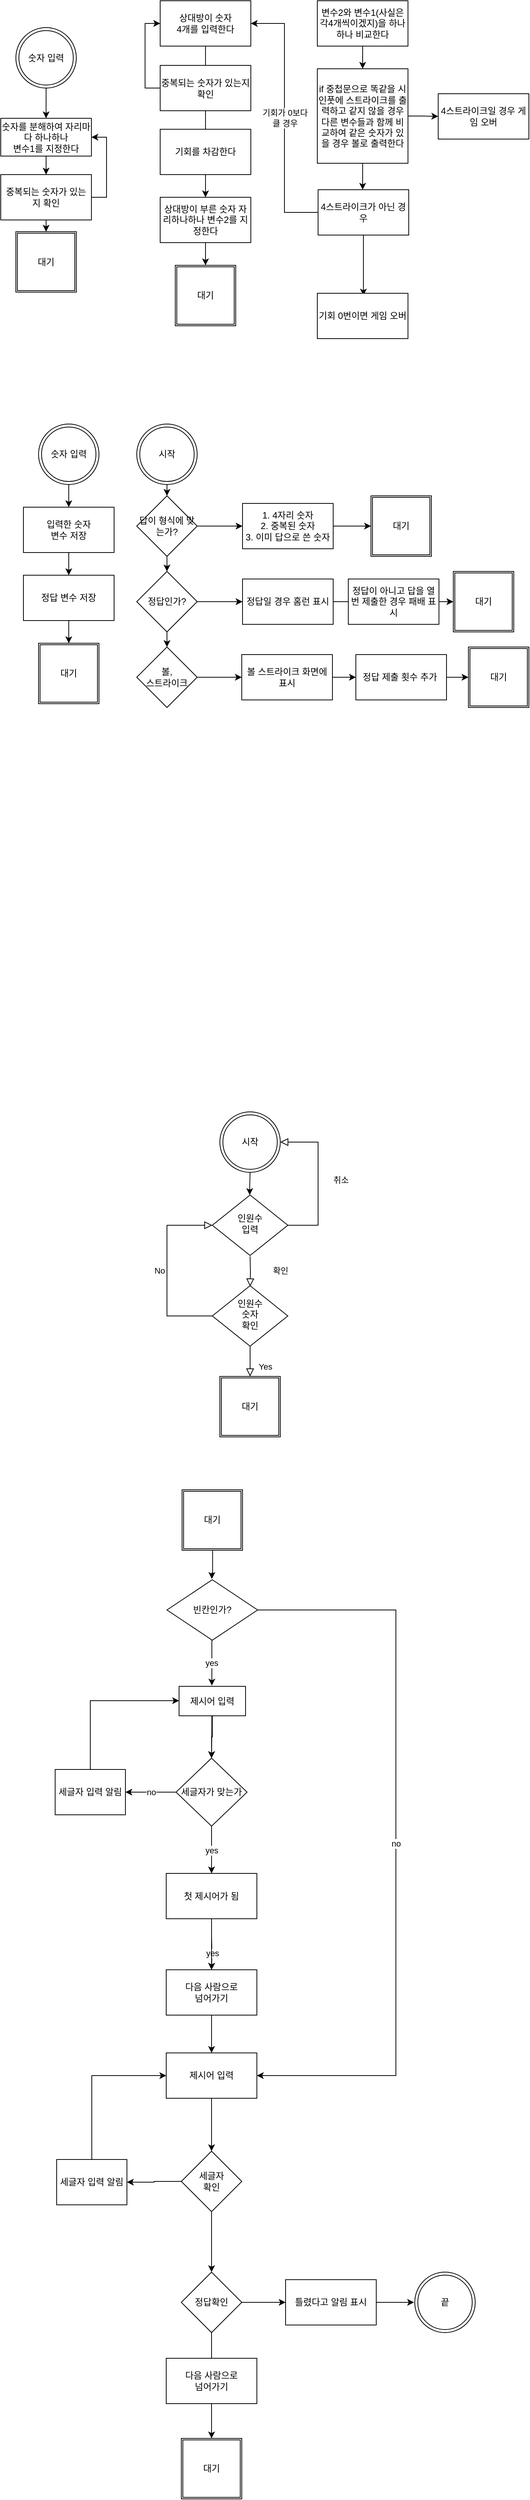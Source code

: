 <mxfile version="16.6.7" type="github">
  <diagram id="C5RBs43oDa-KdzZeNtuy" name="Page-1">
    <mxGraphModel dx="1304" dy="2905" grid="1" gridSize="10" guides="1" tooltips="1" connect="1" arrows="1" fold="1" page="1" pageScale="1" pageWidth="827" pageHeight="1169" math="0" shadow="0">
      <root>
        <mxCell id="WIyWlLk6GJQsqaUBKTNV-0" />
        <mxCell id="WIyWlLk6GJQsqaUBKTNV-1" parent="WIyWlLk6GJQsqaUBKTNV-0" />
        <mxCell id="WIyWlLk6GJQsqaUBKTNV-4" value="확인" style="rounded=0;html=1;jettySize=auto;orthogonalLoop=1;fontSize=11;endArrow=block;endFill=0;endSize=8;strokeWidth=1;shadow=0;labelBackgroundColor=none;edgeStyle=orthogonalEdgeStyle;" parent="WIyWlLk6GJQsqaUBKTNV-1" edge="1">
          <mxGeometry x="-0.05" y="40" relative="1" as="geometry">
            <mxPoint as="offset" />
            <mxPoint x="400" y="-379" as="sourcePoint" />
            <mxPoint x="400" y="-339" as="targetPoint" />
          </mxGeometry>
        </mxCell>
        <mxCell id="WIyWlLk6GJQsqaUBKTNV-5" value="취소" style="edgeStyle=orthogonalEdgeStyle;rounded=0;html=1;jettySize=auto;orthogonalLoop=1;fontSize=11;endArrow=block;endFill=0;endSize=8;strokeWidth=1;shadow=0;labelBackgroundColor=none;" parent="WIyWlLk6GJQsqaUBKTNV-1" source="WIyWlLk6GJQsqaUBKTNV-6" target="Jx9qp8K9fujIyzVr_CGY-1" edge="1">
          <mxGeometry y="-30" relative="1" as="geometry">
            <mxPoint as="offset" />
            <mxPoint x="450" y="-540" as="targetPoint" />
            <Array as="points">
              <mxPoint x="490" y="-420" />
              <mxPoint x="490" y="-530" />
            </Array>
          </mxGeometry>
        </mxCell>
        <mxCell id="WIyWlLk6GJQsqaUBKTNV-6" value="인원수&lt;br&gt;입력" style="rhombus;whiteSpace=wrap;html=1;shadow=0;fontFamily=Helvetica;fontSize=12;align=center;strokeWidth=1;spacing=6;spacingTop=-4;" parent="WIyWlLk6GJQsqaUBKTNV-1" vertex="1">
          <mxGeometry x="350" y="-460" width="100" height="80" as="geometry" />
        </mxCell>
        <mxCell id="WIyWlLk6GJQsqaUBKTNV-8" value="Yes" style="rounded=0;html=1;jettySize=auto;orthogonalLoop=1;fontSize=11;endArrow=block;endFill=0;endSize=8;strokeWidth=1;shadow=0;labelBackgroundColor=none;edgeStyle=orthogonalEdgeStyle;" parent="WIyWlLk6GJQsqaUBKTNV-1" source="WIyWlLk6GJQsqaUBKTNV-10" edge="1">
          <mxGeometry x="0.333" y="20" relative="1" as="geometry">
            <mxPoint as="offset" />
            <mxPoint x="400" y="-220" as="targetPoint" />
          </mxGeometry>
        </mxCell>
        <mxCell id="WIyWlLk6GJQsqaUBKTNV-9" value="No" style="edgeStyle=orthogonalEdgeStyle;rounded=0;html=1;jettySize=auto;orthogonalLoop=1;fontSize=11;endArrow=block;endFill=0;endSize=8;strokeWidth=1;shadow=0;labelBackgroundColor=none;" parent="WIyWlLk6GJQsqaUBKTNV-1" source="WIyWlLk6GJQsqaUBKTNV-10" target="WIyWlLk6GJQsqaUBKTNV-6" edge="1">
          <mxGeometry y="10" relative="1" as="geometry">
            <mxPoint as="offset" />
            <mxPoint x="260" y="-430" as="targetPoint" />
            <Array as="points">
              <mxPoint x="290" y="-300" />
              <mxPoint x="290" y="-420" />
            </Array>
          </mxGeometry>
        </mxCell>
        <mxCell id="WIyWlLk6GJQsqaUBKTNV-10" value="인원수&lt;br&gt;숫자&lt;br&gt;확인" style="rhombus;whiteSpace=wrap;html=1;shadow=0;fontFamily=Helvetica;fontSize=12;align=center;strokeWidth=1;spacing=6;spacingTop=-4;" parent="WIyWlLk6GJQsqaUBKTNV-1" vertex="1">
          <mxGeometry x="350" y="-340" width="100" height="80" as="geometry" />
        </mxCell>
        <mxCell id="Jx9qp8K9fujIyzVr_CGY-1" value="시작" style="ellipse;shape=doubleEllipse;whiteSpace=wrap;html=1;aspect=fixed;" parent="WIyWlLk6GJQsqaUBKTNV-1" vertex="1">
          <mxGeometry x="360" y="-570" width="80" height="80" as="geometry" />
        </mxCell>
        <mxCell id="Jx9qp8K9fujIyzVr_CGY-2" value="" style="endArrow=classic;html=1;rounded=0;" parent="WIyWlLk6GJQsqaUBKTNV-1" edge="1">
          <mxGeometry width="50" height="50" relative="1" as="geometry">
            <mxPoint x="400" y="-490" as="sourcePoint" />
            <mxPoint x="399.5" y="-460" as="targetPoint" />
            <Array as="points">
              <mxPoint x="399.5" y="-470" />
            </Array>
          </mxGeometry>
        </mxCell>
        <mxCell id="Jx9qp8K9fujIyzVr_CGY-6" value="대기" style="shape=ext;double=1;whiteSpace=wrap;html=1;aspect=fixed;" parent="WIyWlLk6GJQsqaUBKTNV-1" vertex="1">
          <mxGeometry x="360" y="-220" width="80" height="80" as="geometry" />
        </mxCell>
        <mxCell id="Jx9qp8K9fujIyzVr_CGY-57" style="edgeStyle=orthogonalEdgeStyle;rounded=0;jumpSize=7;orthogonalLoop=1;jettySize=auto;html=1;" parent="WIyWlLk6GJQsqaUBKTNV-1" edge="1">
          <mxGeometry relative="1" as="geometry">
            <mxPoint x="349" y="285" as="targetPoint" />
            <mxPoint x="349.41" y="229" as="sourcePoint" />
            <Array as="points">
              <mxPoint x="349" y="245" />
              <mxPoint x="349" y="245" />
            </Array>
          </mxGeometry>
        </mxCell>
        <mxCell id="Jx9qp8K9fujIyzVr_CGY-64" value="" style="edgeStyle=orthogonalEdgeStyle;rounded=0;jumpSize=7;orthogonalLoop=1;jettySize=auto;html=1;" parent="WIyWlLk6GJQsqaUBKTNV-1" source="Jx9qp8K9fujIyzVr_CGY-12" target="Jx9qp8K9fujIyzVr_CGY-58" edge="1">
          <mxGeometry relative="1" as="geometry" />
        </mxCell>
        <mxCell id="Jx9qp8K9fujIyzVr_CGY-12" value="제시어 입력" style="whiteSpace=wrap;html=1;" parent="WIyWlLk6GJQsqaUBKTNV-1" vertex="1">
          <mxGeometry x="306" y="190" width="88" height="39" as="geometry" />
        </mxCell>
        <mxCell id="Jx9qp8K9fujIyzVr_CGY-31" value="yes" style="edgeStyle=orthogonalEdgeStyle;rounded=0;orthogonalLoop=1;jettySize=auto;html=1;" parent="WIyWlLk6GJQsqaUBKTNV-1" edge="1">
          <mxGeometry relative="1" as="geometry">
            <mxPoint x="349.41" y="129" as="sourcePoint" />
            <mxPoint x="349.41" y="189" as="targetPoint" />
          </mxGeometry>
        </mxCell>
        <mxCell id="Jx9qp8K9fujIyzVr_CGY-48" value="대기" style="shape=ext;double=1;whiteSpace=wrap;html=1;aspect=fixed;" parent="WIyWlLk6GJQsqaUBKTNV-1" vertex="1">
          <mxGeometry x="310" y="-70" width="80" height="80" as="geometry" />
        </mxCell>
        <mxCell id="Jx9qp8K9fujIyzVr_CGY-52" value="" style="edgeStyle=orthogonalEdgeStyle;rounded=0;orthogonalLoop=1;jettySize=auto;html=1;jumpSize=7;" parent="WIyWlLk6GJQsqaUBKTNV-1" edge="1">
          <mxGeometry x="1" y="33" relative="1" as="geometry">
            <mxPoint x="350.35" y="10" as="sourcePoint" />
            <mxPoint x="349.409" y="48" as="targetPoint" />
            <Array as="points">
              <mxPoint x="349.35" y="40" />
            </Array>
            <mxPoint y="4" as="offset" />
          </mxGeometry>
        </mxCell>
        <mxCell id="Jx9qp8K9fujIyzVr_CGY-56" value="빈칸인가?" style="rhombus;whiteSpace=wrap;html=1;" parent="WIyWlLk6GJQsqaUBKTNV-1" vertex="1">
          <mxGeometry x="290" y="49" width="120" height="80" as="geometry" />
        </mxCell>
        <mxCell id="Jx9qp8K9fujIyzVr_CGY-63" value="no" style="edgeStyle=orthogonalEdgeStyle;rounded=0;jumpSize=7;orthogonalLoop=1;jettySize=auto;html=1;" parent="WIyWlLk6GJQsqaUBKTNV-1" source="Jx9qp8K9fujIyzVr_CGY-58" target="Jx9qp8K9fujIyzVr_CGY-62" edge="1">
          <mxGeometry relative="1" as="geometry" />
        </mxCell>
        <mxCell id="Jx9qp8K9fujIyzVr_CGY-79" value="yes" style="edgeStyle=orthogonalEdgeStyle;rounded=0;jumpSize=7;orthogonalLoop=1;jettySize=auto;html=1;" parent="WIyWlLk6GJQsqaUBKTNV-1" source="Jx9qp8K9fujIyzVr_CGY-58" target="Jx9qp8K9fujIyzVr_CGY-78" edge="1">
          <mxGeometry relative="1" as="geometry" />
        </mxCell>
        <mxCell id="Jx9qp8K9fujIyzVr_CGY-58" value="세글자가 맞는가" style="rhombus;whiteSpace=wrap;html=1;" parent="WIyWlLk6GJQsqaUBKTNV-1" vertex="1">
          <mxGeometry x="302" y="285" width="94" height="90" as="geometry" />
        </mxCell>
        <mxCell id="Jx9qp8K9fujIyzVr_CGY-59" value="no" style="edgeStyle=orthogonalEdgeStyle;rounded=0;orthogonalLoop=1;jettySize=auto;html=1;exitX=1;exitY=0.5;exitDx=0;exitDy=0;entryX=1;entryY=0.5;entryDx=0;entryDy=0;" parent="WIyWlLk6GJQsqaUBKTNV-1" source="Jx9qp8K9fujIyzVr_CGY-56" target="Jx9qp8K9fujIyzVr_CGY-82" edge="1">
          <mxGeometry relative="1" as="geometry">
            <mxPoint x="530.0" y="85" as="sourcePoint" />
            <mxPoint x="522" y="701" as="targetPoint" />
            <Array as="points">
              <mxPoint x="593" y="89" />
              <mxPoint x="593" y="705" />
            </Array>
          </mxGeometry>
        </mxCell>
        <mxCell id="Jx9qp8K9fujIyzVr_CGY-68" value="yes" style="edgeStyle=orthogonalEdgeStyle;rounded=0;jumpSize=7;orthogonalLoop=1;jettySize=auto;html=1;" parent="WIyWlLk6GJQsqaUBKTNV-1" target="Jx9qp8K9fujIyzVr_CGY-67" edge="1">
          <mxGeometry relative="1" as="geometry">
            <mxPoint x="349" y="520" as="sourcePoint" />
          </mxGeometry>
        </mxCell>
        <mxCell id="Jx9qp8K9fujIyzVr_CGY-62" value="세글자 입력 알림" style="whiteSpace=wrap;html=1;" parent="WIyWlLk6GJQsqaUBKTNV-1" vertex="1">
          <mxGeometry x="142" y="300" width="93" height="60" as="geometry" />
        </mxCell>
        <mxCell id="Jx9qp8K9fujIyzVr_CGY-65" value="" style="edgeStyle=orthogonalEdgeStyle;rounded=0;orthogonalLoop=1;jettySize=auto;html=1;exitX=0.5;exitY=0;exitDx=0;exitDy=0;" parent="WIyWlLk6GJQsqaUBKTNV-1" source="Jx9qp8K9fujIyzVr_CGY-62" target="Jx9qp8K9fujIyzVr_CGY-12" edge="1">
          <mxGeometry relative="1" as="geometry">
            <mxPoint x="181" y="295" as="sourcePoint" />
            <mxPoint x="295" y="215" as="targetPoint" />
            <Array as="points">
              <mxPoint x="189" y="209" />
            </Array>
          </mxGeometry>
        </mxCell>
        <mxCell id="Jx9qp8K9fujIyzVr_CGY-83" value="" style="edgeStyle=orthogonalEdgeStyle;rounded=0;jumpSize=7;orthogonalLoop=1;jettySize=auto;html=1;" parent="WIyWlLk6GJQsqaUBKTNV-1" source="Jx9qp8K9fujIyzVr_CGY-67" target="Jx9qp8K9fujIyzVr_CGY-82" edge="1">
          <mxGeometry relative="1" as="geometry" />
        </mxCell>
        <mxCell id="Jx9qp8K9fujIyzVr_CGY-67" value="다음 사람으로 &lt;br&gt;넘어가기" style="whiteSpace=wrap;html=1;" parent="WIyWlLk6GJQsqaUBKTNV-1" vertex="1">
          <mxGeometry x="289" y="565" width="120" height="60" as="geometry" />
        </mxCell>
        <mxCell id="Jx9qp8K9fujIyzVr_CGY-81" value="" style="edgeStyle=orthogonalEdgeStyle;rounded=0;jumpSize=7;orthogonalLoop=1;jettySize=auto;html=1;" parent="WIyWlLk6GJQsqaUBKTNV-1" source="Jx9qp8K9fujIyzVr_CGY-78" target="Jx9qp8K9fujIyzVr_CGY-67" edge="1">
          <mxGeometry relative="1" as="geometry" />
        </mxCell>
        <mxCell id="Jx9qp8K9fujIyzVr_CGY-78" value="첫 제시어가 됨" style="whiteSpace=wrap;html=1;" parent="WIyWlLk6GJQsqaUBKTNV-1" vertex="1">
          <mxGeometry x="289" y="437.5" width="120" height="60" as="geometry" />
        </mxCell>
        <mxCell id="Jx9qp8K9fujIyzVr_CGY-85" value="" style="edgeStyle=orthogonalEdgeStyle;rounded=0;jumpSize=7;orthogonalLoop=1;jettySize=auto;html=1;" parent="WIyWlLk6GJQsqaUBKTNV-1" source="Jx9qp8K9fujIyzVr_CGY-82" target="Jx9qp8K9fujIyzVr_CGY-84" edge="1">
          <mxGeometry relative="1" as="geometry" />
        </mxCell>
        <mxCell id="Jx9qp8K9fujIyzVr_CGY-82" value="제시어 입력" style="whiteSpace=wrap;html=1;" parent="WIyWlLk6GJQsqaUBKTNV-1" vertex="1">
          <mxGeometry x="289" y="675" width="120" height="60" as="geometry" />
        </mxCell>
        <mxCell id="Jx9qp8K9fujIyzVr_CGY-91" value="" style="edgeStyle=orthogonalEdgeStyle;rounded=0;jumpSize=7;orthogonalLoop=1;jettySize=auto;html=1;" parent="WIyWlLk6GJQsqaUBKTNV-1" source="Jx9qp8K9fujIyzVr_CGY-84" target="Jx9qp8K9fujIyzVr_CGY-90" edge="1">
          <mxGeometry relative="1" as="geometry" />
        </mxCell>
        <mxCell id="Jx9qp8K9fujIyzVr_CGY-84" value="세글자&lt;br&gt;확인" style="rhombus;whiteSpace=wrap;html=1;" parent="WIyWlLk6GJQsqaUBKTNV-1" vertex="1">
          <mxGeometry x="309" y="805" width="80" height="80" as="geometry" />
        </mxCell>
        <mxCell id="Jx9qp8K9fujIyzVr_CGY-87" value="" style="edgeStyle=orthogonalEdgeStyle;rounded=0;jumpSize=7;orthogonalLoop=1;jettySize=auto;html=1;exitX=0;exitY=0.5;exitDx=0;exitDy=0;entryX=1;entryY=0.5;entryDx=0;entryDy=0;" parent="WIyWlLk6GJQsqaUBKTNV-1" source="Jx9qp8K9fujIyzVr_CGY-84" target="Jx9qp8K9fujIyzVr_CGY-86" edge="1">
          <mxGeometry relative="1" as="geometry">
            <mxPoint x="292" y="855" as="targetPoint" />
          </mxGeometry>
        </mxCell>
        <mxCell id="Jx9qp8K9fujIyzVr_CGY-89" value="" style="edgeStyle=orthogonalEdgeStyle;rounded=0;jumpSize=7;orthogonalLoop=1;jettySize=auto;html=1;entryX=0;entryY=0.5;entryDx=0;entryDy=0;" parent="WIyWlLk6GJQsqaUBKTNV-1" source="Jx9qp8K9fujIyzVr_CGY-86" target="Jx9qp8K9fujIyzVr_CGY-82" edge="1">
          <mxGeometry relative="1" as="geometry">
            <mxPoint x="191" y="695" as="targetPoint" />
            <Array as="points">
              <mxPoint x="191" y="705" />
            </Array>
          </mxGeometry>
        </mxCell>
        <mxCell id="Jx9qp8K9fujIyzVr_CGY-86" value="세글자 입력 알림" style="whiteSpace=wrap;html=1;" parent="WIyWlLk6GJQsqaUBKTNV-1" vertex="1">
          <mxGeometry x="144" y="816" width="93" height="60" as="geometry" />
        </mxCell>
        <mxCell id="Jx9qp8K9fujIyzVr_CGY-94" value="" style="edgeStyle=orthogonalEdgeStyle;rounded=0;jumpSize=7;orthogonalLoop=1;jettySize=auto;html=1;" parent="WIyWlLk6GJQsqaUBKTNV-1" source="Jx9qp8K9fujIyzVr_CGY-90" target="Jx9qp8K9fujIyzVr_CGY-93" edge="1">
          <mxGeometry relative="1" as="geometry" />
        </mxCell>
        <mxCell id="Jx9qp8K9fujIyzVr_CGY-97" value="" style="edgeStyle=orthogonalEdgeStyle;rounded=0;jumpSize=7;orthogonalLoop=1;jettySize=auto;html=1;" parent="WIyWlLk6GJQsqaUBKTNV-1" source="Jx9qp8K9fujIyzVr_CGY-90" target="Jx9qp8K9fujIyzVr_CGY-96" edge="1">
          <mxGeometry relative="1" as="geometry" />
        </mxCell>
        <mxCell id="Jx9qp8K9fujIyzVr_CGY-90" value="정답확인" style="rhombus;whiteSpace=wrap;html=1;" parent="WIyWlLk6GJQsqaUBKTNV-1" vertex="1">
          <mxGeometry x="309" y="965" width="80" height="80" as="geometry" />
        </mxCell>
        <mxCell id="Jx9qp8K9fujIyzVr_CGY-92" style="edgeStyle=orthogonalEdgeStyle;rounded=0;jumpSize=7;orthogonalLoop=1;jettySize=auto;html=1;exitX=1;exitY=0.5;exitDx=0;exitDy=0;entryX=0;entryY=0.5;entryDx=0;entryDy=0;" parent="WIyWlLk6GJQsqaUBKTNV-1" source="Jx9qp8K9fujIyzVr_CGY-93" edge="1">
          <mxGeometry relative="1" as="geometry">
            <mxPoint x="617" y="1005" as="targetPoint" />
          </mxGeometry>
        </mxCell>
        <mxCell id="Jx9qp8K9fujIyzVr_CGY-93" value="틀렸다고 알림 표시" style="whiteSpace=wrap;html=1;" parent="WIyWlLk6GJQsqaUBKTNV-1" vertex="1">
          <mxGeometry x="447" y="975" width="120" height="60" as="geometry" />
        </mxCell>
        <mxCell id="Jx9qp8K9fujIyzVr_CGY-95" value="끝" style="ellipse;shape=doubleEllipse;whiteSpace=wrap;html=1;aspect=fixed;" parent="WIyWlLk6GJQsqaUBKTNV-1" vertex="1">
          <mxGeometry x="618" y="965" width="80" height="80" as="geometry" />
        </mxCell>
        <mxCell id="Jx9qp8K9fujIyzVr_CGY-96" value="대기" style="shape=ext;double=1;whiteSpace=wrap;html=1;aspect=fixed;" parent="WIyWlLk6GJQsqaUBKTNV-1" vertex="1">
          <mxGeometry x="309" y="1185" width="80" height="80" as="geometry" />
        </mxCell>
        <mxCell id="Jx9qp8K9fujIyzVr_CGY-100" value="다음 사람으로 &lt;br&gt;넘어가기" style="whiteSpace=wrap;html=1;" parent="WIyWlLk6GJQsqaUBKTNV-1" vertex="1">
          <mxGeometry x="289" y="1079" width="120" height="60" as="geometry" />
        </mxCell>
        <mxCell id="d3xCL4Mi3Z7fb9esIkNW-31" style="edgeStyle=orthogonalEdgeStyle;rounded=0;orthogonalLoop=1;jettySize=auto;html=1;exitX=0.5;exitY=1;exitDx=0;exitDy=0;entryX=0.5;entryY=0;entryDx=0;entryDy=0;" parent="WIyWlLk6GJQsqaUBKTNV-1" source="d3xCL4Mi3Z7fb9esIkNW-1" target="d3xCL4Mi3Z7fb9esIkNW-2" edge="1">
          <mxGeometry relative="1" as="geometry" />
        </mxCell>
        <mxCell id="d3xCL4Mi3Z7fb9esIkNW-1" value="숫자 입력" style="ellipse;shape=doubleEllipse;whiteSpace=wrap;html=1;aspect=fixed;" parent="WIyWlLk6GJQsqaUBKTNV-1" vertex="1">
          <mxGeometry x="90" y="-2004.5" width="80" height="80" as="geometry" />
        </mxCell>
        <mxCell id="d3xCL4Mi3Z7fb9esIkNW-7" style="edgeStyle=orthogonalEdgeStyle;rounded=0;orthogonalLoop=1;jettySize=auto;html=1;exitX=0.588;exitY=0.025;exitDx=0;exitDy=0;entryX=0.5;entryY=0;entryDx=0;entryDy=0;exitPerimeter=0;" parent="WIyWlLk6GJQsqaUBKTNV-1" source="d3xCL4Mi3Z7fb9esIkNW-4" target="d3xCL4Mi3Z7fb9esIkNW-4" edge="1">
          <mxGeometry relative="1" as="geometry" />
        </mxCell>
        <mxCell id="d3xCL4Mi3Z7fb9esIkNW-33" style="edgeStyle=orthogonalEdgeStyle;rounded=0;orthogonalLoop=1;jettySize=auto;html=1;exitX=0.5;exitY=1;exitDx=0;exitDy=0;entryX=0.5;entryY=0;entryDx=0;entryDy=0;" parent="WIyWlLk6GJQsqaUBKTNV-1" source="d3xCL4Mi3Z7fb9esIkNW-2" target="d3xCL4Mi3Z7fb9esIkNW-32" edge="1">
          <mxGeometry relative="1" as="geometry" />
        </mxCell>
        <mxCell id="d3xCL4Mi3Z7fb9esIkNW-2" value="숫자를 분해하여 자리마다 하나하나&lt;br&gt;변수1를 지정한다" style="whiteSpace=wrap;html=1;" parent="WIyWlLk6GJQsqaUBKTNV-1" vertex="1">
          <mxGeometry x="70" y="-1884.5" width="120" height="50" as="geometry" />
        </mxCell>
        <mxCell id="d3xCL4Mi3Z7fb9esIkNW-4" value="대기" style="shape=ext;double=1;whiteSpace=wrap;html=1;aspect=fixed;" parent="WIyWlLk6GJQsqaUBKTNV-1" vertex="1">
          <mxGeometry x="90" y="-1734.5" width="80" height="80" as="geometry" />
        </mxCell>
        <mxCell id="d3xCL4Mi3Z7fb9esIkNW-10" value="" style="edgeStyle=orthogonalEdgeStyle;rounded=0;orthogonalLoop=1;jettySize=auto;html=1;startArrow=none;" parent="WIyWlLk6GJQsqaUBKTNV-1" source="d3xCL4Mi3Z7fb9esIkNW-19" target="d3xCL4Mi3Z7fb9esIkNW-9" edge="1">
          <mxGeometry relative="1" as="geometry" />
        </mxCell>
        <mxCell id="d3xCL4Mi3Z7fb9esIkNW-8" value="상대방이 숫자 &lt;br&gt;4개를 입력한다" style="whiteSpace=wrap;html=1;" parent="WIyWlLk6GJQsqaUBKTNV-1" vertex="1">
          <mxGeometry x="281" y="-2040" width="120" height="60" as="geometry" />
        </mxCell>
        <mxCell id="d3xCL4Mi3Z7fb9esIkNW-12" style="edgeStyle=orthogonalEdgeStyle;rounded=0;orthogonalLoop=1;jettySize=auto;html=1;exitX=0.5;exitY=1;exitDx=0;exitDy=0;entryX=0.5;entryY=0;entryDx=0;entryDy=0;" parent="WIyWlLk6GJQsqaUBKTNV-1" source="d3xCL4Mi3Z7fb9esIkNW-9" target="d3xCL4Mi3Z7fb9esIkNW-11" edge="1">
          <mxGeometry relative="1" as="geometry" />
        </mxCell>
        <mxCell id="d3xCL4Mi3Z7fb9esIkNW-9" value="상대방이 부른 숫자 자리하나하나 변수2를 지정한다" style="whiteSpace=wrap;html=1;" parent="WIyWlLk6GJQsqaUBKTNV-1" vertex="1">
          <mxGeometry x="281" y="-1780" width="120" height="60" as="geometry" />
        </mxCell>
        <mxCell id="d3xCL4Mi3Z7fb9esIkNW-11" value="대기" style="shape=ext;double=1;whiteSpace=wrap;html=1;aspect=fixed;" parent="WIyWlLk6GJQsqaUBKTNV-1" vertex="1">
          <mxGeometry x="301" y="-1690" width="80" height="80" as="geometry" />
        </mxCell>
        <mxCell id="d3xCL4Mi3Z7fb9esIkNW-15" value="" style="edgeStyle=orthogonalEdgeStyle;rounded=0;orthogonalLoop=1;jettySize=auto;html=1;" parent="WIyWlLk6GJQsqaUBKTNV-1" source="d3xCL4Mi3Z7fb9esIkNW-13" target="d3xCL4Mi3Z7fb9esIkNW-14" edge="1">
          <mxGeometry relative="1" as="geometry" />
        </mxCell>
        <mxCell id="d3xCL4Mi3Z7fb9esIkNW-13" value="변수2와 변수1(사실은 각4개씩이겠지)을 하나하나 비교한다" style="whiteSpace=wrap;html=1;" parent="WIyWlLk6GJQsqaUBKTNV-1" vertex="1">
          <mxGeometry x="489" y="-2040" width="120" height="60" as="geometry" />
        </mxCell>
        <mxCell id="d3xCL4Mi3Z7fb9esIkNW-18" value="" style="edgeStyle=orthogonalEdgeStyle;rounded=0;orthogonalLoop=1;jettySize=auto;html=1;" parent="WIyWlLk6GJQsqaUBKTNV-1" source="d3xCL4Mi3Z7fb9esIkNW-14" edge="1">
          <mxGeometry relative="1" as="geometry">
            <mxPoint x="549" y="-1790" as="targetPoint" />
          </mxGeometry>
        </mxCell>
        <mxCell id="d3xCL4Mi3Z7fb9esIkNW-23" style="edgeStyle=orthogonalEdgeStyle;rounded=0;orthogonalLoop=1;jettySize=auto;html=1;exitX=1;exitY=0.5;exitDx=0;exitDy=0;entryX=0;entryY=0.5;entryDx=0;entryDy=0;" parent="WIyWlLk6GJQsqaUBKTNV-1" source="d3xCL4Mi3Z7fb9esIkNW-14" target="d3xCL4Mi3Z7fb9esIkNW-22" edge="1">
          <mxGeometry relative="1" as="geometry" />
        </mxCell>
        <mxCell id="d3xCL4Mi3Z7fb9esIkNW-14" value="if 중첩문으로 똑같을 시 인풋에 스트라이크를 출력하고 같지 않을 경우 다른 변수들과 함께 비교하여 같은 숫자가 있을 경우 볼로 출력한다&lt;br&gt;" style="whiteSpace=wrap;html=1;" parent="WIyWlLk6GJQsqaUBKTNV-1" vertex="1">
          <mxGeometry x="489" y="-1950" width="120" height="125" as="geometry" />
        </mxCell>
        <mxCell id="d3xCL4Mi3Z7fb9esIkNW-19" value="기회를 차감한다" style="whiteSpace=wrap;html=1;" parent="WIyWlLk6GJQsqaUBKTNV-1" vertex="1">
          <mxGeometry x="281" y="-1870" width="120" height="60" as="geometry" />
        </mxCell>
        <mxCell id="d3xCL4Mi3Z7fb9esIkNW-20" value="" style="edgeStyle=orthogonalEdgeStyle;rounded=0;orthogonalLoop=1;jettySize=auto;html=1;endArrow=none;" parent="WIyWlLk6GJQsqaUBKTNV-1" source="d3xCL4Mi3Z7fb9esIkNW-8" target="d3xCL4Mi3Z7fb9esIkNW-19" edge="1">
          <mxGeometry relative="1" as="geometry">
            <mxPoint x="341" y="-1980" as="sourcePoint" />
            <mxPoint x="341" y="-1800" as="targetPoint" />
          </mxGeometry>
        </mxCell>
        <mxCell id="d3xCL4Mi3Z7fb9esIkNW-22" value="4스트라이크일 경우 게임 오버" style="whiteSpace=wrap;html=1;" parent="WIyWlLk6GJQsqaUBKTNV-1" vertex="1">
          <mxGeometry x="649" y="-1917" width="120" height="60" as="geometry" />
        </mxCell>
        <mxCell id="d3xCL4Mi3Z7fb9esIkNW-26" value="" style="edgeStyle=orthogonalEdgeStyle;rounded=0;orthogonalLoop=1;jettySize=auto;html=1;" parent="WIyWlLk6GJQsqaUBKTNV-1" source="d3xCL4Mi3Z7fb9esIkNW-24" edge="1">
          <mxGeometry relative="1" as="geometry">
            <mxPoint x="550" y="-1650" as="targetPoint" />
          </mxGeometry>
        </mxCell>
        <mxCell id="d3xCL4Mi3Z7fb9esIkNW-27" value="기회가 0보다&lt;br&gt;클 경우" style="edgeStyle=orthogonalEdgeStyle;rounded=0;orthogonalLoop=1;jettySize=auto;html=1;exitX=0;exitY=0.5;exitDx=0;exitDy=0;entryX=1;entryY=0.5;entryDx=0;entryDy=0;" parent="WIyWlLk6GJQsqaUBKTNV-1" source="d3xCL4Mi3Z7fb9esIkNW-24" target="d3xCL4Mi3Z7fb9esIkNW-8" edge="1">
          <mxGeometry relative="1" as="geometry" />
        </mxCell>
        <mxCell id="d3xCL4Mi3Z7fb9esIkNW-24" value="4스트라이크가 아닌 경우" style="whiteSpace=wrap;html=1;" parent="WIyWlLk6GJQsqaUBKTNV-1" vertex="1">
          <mxGeometry x="490" y="-1790" width="120" height="60" as="geometry" />
        </mxCell>
        <mxCell id="d3xCL4Mi3Z7fb9esIkNW-25" value="기회 0번이면 게임 오버" style="whiteSpace=wrap;html=1;" parent="WIyWlLk6GJQsqaUBKTNV-1" vertex="1">
          <mxGeometry x="489" y="-1653" width="120" height="60" as="geometry" />
        </mxCell>
        <mxCell id="d3xCL4Mi3Z7fb9esIkNW-34" style="edgeStyle=orthogonalEdgeStyle;rounded=0;orthogonalLoop=1;jettySize=auto;html=1;exitX=0.5;exitY=1;exitDx=0;exitDy=0;entryX=0.5;entryY=0;entryDx=0;entryDy=0;" parent="WIyWlLk6GJQsqaUBKTNV-1" source="d3xCL4Mi3Z7fb9esIkNW-32" target="d3xCL4Mi3Z7fb9esIkNW-4" edge="1">
          <mxGeometry relative="1" as="geometry" />
        </mxCell>
        <mxCell id="d3xCL4Mi3Z7fb9esIkNW-35" style="edgeStyle=orthogonalEdgeStyle;rounded=0;orthogonalLoop=1;jettySize=auto;html=1;exitX=1;exitY=0.5;exitDx=0;exitDy=0;entryX=1;entryY=0.5;entryDx=0;entryDy=0;" parent="WIyWlLk6GJQsqaUBKTNV-1" source="d3xCL4Mi3Z7fb9esIkNW-32" target="d3xCL4Mi3Z7fb9esIkNW-2" edge="1">
          <mxGeometry relative="1" as="geometry" />
        </mxCell>
        <mxCell id="d3xCL4Mi3Z7fb9esIkNW-32" value="중복되는 숫자가 있는 지 확인" style="whiteSpace=wrap;html=1;" parent="WIyWlLk6GJQsqaUBKTNV-1" vertex="1">
          <mxGeometry x="70" y="-1810" width="120" height="60" as="geometry" />
        </mxCell>
        <mxCell id="d3xCL4Mi3Z7fb9esIkNW-37" style="edgeStyle=orthogonalEdgeStyle;rounded=0;orthogonalLoop=1;jettySize=auto;html=1;exitX=0;exitY=0.5;exitDx=0;exitDy=0;entryX=0;entryY=0.5;entryDx=0;entryDy=0;" parent="WIyWlLk6GJQsqaUBKTNV-1" source="d3xCL4Mi3Z7fb9esIkNW-36" target="d3xCL4Mi3Z7fb9esIkNW-8" edge="1">
          <mxGeometry relative="1" as="geometry" />
        </mxCell>
        <mxCell id="d3xCL4Mi3Z7fb9esIkNW-36" value="중복되는 숫자가 있는지 확인" style="whiteSpace=wrap;html=1;" parent="WIyWlLk6GJQsqaUBKTNV-1" vertex="1">
          <mxGeometry x="281" y="-1954.5" width="120" height="60" as="geometry" />
        </mxCell>
        <mxCell id="hEAz7iPvUZJslzS6De8M-3" value="" style="edgeStyle=orthogonalEdgeStyle;rounded=0;orthogonalLoop=1;jettySize=auto;html=1;" edge="1" parent="WIyWlLk6GJQsqaUBKTNV-1" source="hEAz7iPvUZJslzS6De8M-1" target="hEAz7iPvUZJslzS6De8M-2">
          <mxGeometry relative="1" as="geometry" />
        </mxCell>
        <mxCell id="hEAz7iPvUZJslzS6De8M-1" value="숫자 입력" style="ellipse;shape=doubleEllipse;whiteSpace=wrap;html=1;aspect=fixed;" vertex="1" parent="WIyWlLk6GJQsqaUBKTNV-1">
          <mxGeometry x="120" y="-1480" width="80" height="80" as="geometry" />
        </mxCell>
        <mxCell id="hEAz7iPvUZJslzS6De8M-5" style="edgeStyle=orthogonalEdgeStyle;rounded=0;orthogonalLoop=1;jettySize=auto;html=1;exitX=0.5;exitY=1;exitDx=0;exitDy=0;entryX=0.5;entryY=0;entryDx=0;entryDy=0;" edge="1" parent="WIyWlLk6GJQsqaUBKTNV-1" source="hEAz7iPvUZJslzS6De8M-2" target="hEAz7iPvUZJslzS6De8M-4">
          <mxGeometry relative="1" as="geometry" />
        </mxCell>
        <mxCell id="hEAz7iPvUZJslzS6De8M-2" value="입력한 숫자 &lt;br&gt;변수 저장" style="whiteSpace=wrap;html=1;" vertex="1" parent="WIyWlLk6GJQsqaUBKTNV-1">
          <mxGeometry x="100" y="-1370" width="120" height="60" as="geometry" />
        </mxCell>
        <mxCell id="hEAz7iPvUZJslzS6De8M-7" style="edgeStyle=orthogonalEdgeStyle;rounded=0;orthogonalLoop=1;jettySize=auto;html=1;exitX=0.5;exitY=1;exitDx=0;exitDy=0;entryX=0.5;entryY=0;entryDx=0;entryDy=0;" edge="1" parent="WIyWlLk6GJQsqaUBKTNV-1" source="hEAz7iPvUZJslzS6De8M-4" target="hEAz7iPvUZJslzS6De8M-6">
          <mxGeometry relative="1" as="geometry" />
        </mxCell>
        <mxCell id="hEAz7iPvUZJslzS6De8M-4" value="정답 변수 저장" style="whiteSpace=wrap;html=1;" vertex="1" parent="WIyWlLk6GJQsqaUBKTNV-1">
          <mxGeometry x="100" y="-1280" width="120" height="60" as="geometry" />
        </mxCell>
        <mxCell id="hEAz7iPvUZJslzS6De8M-6" value="대기" style="shape=ext;double=1;whiteSpace=wrap;html=1;aspect=fixed;" vertex="1" parent="WIyWlLk6GJQsqaUBKTNV-1">
          <mxGeometry x="120" y="-1190" width="80" height="80" as="geometry" />
        </mxCell>
        <mxCell id="hEAz7iPvUZJslzS6De8M-12" style="edgeStyle=orthogonalEdgeStyle;rounded=0;orthogonalLoop=1;jettySize=auto;html=1;exitX=0.5;exitY=1;exitDx=0;exitDy=0;entryX=0.5;entryY=0;entryDx=0;entryDy=0;" edge="1" parent="WIyWlLk6GJQsqaUBKTNV-1" source="hEAz7iPvUZJslzS6De8M-8" target="hEAz7iPvUZJslzS6De8M-9">
          <mxGeometry relative="1" as="geometry" />
        </mxCell>
        <mxCell id="hEAz7iPvUZJslzS6De8M-8" value="시작" style="ellipse;shape=doubleEllipse;whiteSpace=wrap;html=1;aspect=fixed;" vertex="1" parent="WIyWlLk6GJQsqaUBKTNV-1">
          <mxGeometry x="250" y="-1480" width="80" height="80" as="geometry" />
        </mxCell>
        <mxCell id="hEAz7iPvUZJslzS6De8M-13" style="edgeStyle=orthogonalEdgeStyle;rounded=0;orthogonalLoop=1;jettySize=auto;html=1;exitX=0.5;exitY=1;exitDx=0;exitDy=0;entryX=0.5;entryY=0;entryDx=0;entryDy=0;" edge="1" parent="WIyWlLk6GJQsqaUBKTNV-1" source="hEAz7iPvUZJslzS6De8M-9" target="hEAz7iPvUZJslzS6De8M-10">
          <mxGeometry relative="1" as="geometry" />
        </mxCell>
        <mxCell id="hEAz7iPvUZJslzS6De8M-16" value="" style="edgeStyle=orthogonalEdgeStyle;rounded=0;orthogonalLoop=1;jettySize=auto;html=1;" edge="1" parent="WIyWlLk6GJQsqaUBKTNV-1" source="hEAz7iPvUZJslzS6De8M-9" target="hEAz7iPvUZJslzS6De8M-15">
          <mxGeometry relative="1" as="geometry" />
        </mxCell>
        <mxCell id="hEAz7iPvUZJslzS6De8M-9" value="답이 형식에 맞는가?" style="rhombus;whiteSpace=wrap;html=1;" vertex="1" parent="WIyWlLk6GJQsqaUBKTNV-1">
          <mxGeometry x="250" y="-1385" width="80" height="80" as="geometry" />
        </mxCell>
        <mxCell id="hEAz7iPvUZJslzS6De8M-14" style="edgeStyle=orthogonalEdgeStyle;rounded=0;orthogonalLoop=1;jettySize=auto;html=1;exitX=0.5;exitY=1;exitDx=0;exitDy=0;entryX=0.5;entryY=0;entryDx=0;entryDy=0;" edge="1" parent="WIyWlLk6GJQsqaUBKTNV-1" source="hEAz7iPvUZJslzS6De8M-10" target="hEAz7iPvUZJslzS6De8M-11">
          <mxGeometry relative="1" as="geometry" />
        </mxCell>
        <mxCell id="hEAz7iPvUZJslzS6De8M-20" value="" style="edgeStyle=orthogonalEdgeStyle;rounded=0;orthogonalLoop=1;jettySize=auto;html=1;" edge="1" parent="WIyWlLk6GJQsqaUBKTNV-1" source="hEAz7iPvUZJslzS6De8M-10" target="hEAz7iPvUZJslzS6De8M-19">
          <mxGeometry relative="1" as="geometry" />
        </mxCell>
        <mxCell id="hEAz7iPvUZJslzS6De8M-10" value="정답인가?" style="rhombus;whiteSpace=wrap;html=1;" vertex="1" parent="WIyWlLk6GJQsqaUBKTNV-1">
          <mxGeometry x="250" y="-1285" width="80" height="80" as="geometry" />
        </mxCell>
        <mxCell id="hEAz7iPvUZJslzS6De8M-26" style="edgeStyle=orthogonalEdgeStyle;rounded=0;orthogonalLoop=1;jettySize=auto;html=1;exitX=1;exitY=0.5;exitDx=0;exitDy=0;entryX=0;entryY=0.5;entryDx=0;entryDy=0;" edge="1" parent="WIyWlLk6GJQsqaUBKTNV-1" source="hEAz7iPvUZJslzS6De8M-11" target="hEAz7iPvUZJslzS6De8M-25">
          <mxGeometry relative="1" as="geometry" />
        </mxCell>
        <mxCell id="hEAz7iPvUZJslzS6De8M-11" value="볼, &lt;br&gt;스트라이크" style="rhombus;whiteSpace=wrap;html=1;" vertex="1" parent="WIyWlLk6GJQsqaUBKTNV-1">
          <mxGeometry x="250" y="-1185" width="80" height="80" as="geometry" />
        </mxCell>
        <mxCell id="hEAz7iPvUZJslzS6De8M-18" style="edgeStyle=orthogonalEdgeStyle;rounded=0;orthogonalLoop=1;jettySize=auto;html=1;exitX=1;exitY=0.5;exitDx=0;exitDy=0;entryX=0;entryY=0.5;entryDx=0;entryDy=0;" edge="1" parent="WIyWlLk6GJQsqaUBKTNV-1" source="hEAz7iPvUZJslzS6De8M-15" target="hEAz7iPvUZJslzS6De8M-17">
          <mxGeometry relative="1" as="geometry" />
        </mxCell>
        <mxCell id="hEAz7iPvUZJslzS6De8M-15" value="1. 4자리 숫자&lt;br&gt;2. 중복된 숫자&lt;br&gt;3. 이미 답으로 쓴 숫자" style="whiteSpace=wrap;html=1;" vertex="1" parent="WIyWlLk6GJQsqaUBKTNV-1">
          <mxGeometry x="390" y="-1375" width="120" height="60" as="geometry" />
        </mxCell>
        <mxCell id="hEAz7iPvUZJslzS6De8M-17" value="대기" style="shape=ext;double=1;whiteSpace=wrap;html=1;aspect=fixed;" vertex="1" parent="WIyWlLk6GJQsqaUBKTNV-1">
          <mxGeometry x="560" y="-1385" width="80" height="80" as="geometry" />
        </mxCell>
        <mxCell id="hEAz7iPvUZJslzS6De8M-22" style="edgeStyle=orthogonalEdgeStyle;rounded=0;orthogonalLoop=1;jettySize=auto;html=1;exitX=1;exitY=0.5;exitDx=0;exitDy=0;entryX=0;entryY=0.5;entryDx=0;entryDy=0;" edge="1" parent="WIyWlLk6GJQsqaUBKTNV-1" source="hEAz7iPvUZJslzS6De8M-19" target="hEAz7iPvUZJslzS6De8M-21">
          <mxGeometry relative="1" as="geometry" />
        </mxCell>
        <mxCell id="hEAz7iPvUZJslzS6De8M-19" value="정답일 경우 홈런 표시" style="whiteSpace=wrap;html=1;" vertex="1" parent="WIyWlLk6GJQsqaUBKTNV-1">
          <mxGeometry x="390" y="-1275" width="120" height="60" as="geometry" />
        </mxCell>
        <mxCell id="hEAz7iPvUZJslzS6De8M-21" value="대기" style="shape=ext;double=1;whiteSpace=wrap;html=1;aspect=fixed;" vertex="1" parent="WIyWlLk6GJQsqaUBKTNV-1">
          <mxGeometry x="669" y="-1285" width="80" height="80" as="geometry" />
        </mxCell>
        <mxCell id="hEAz7iPvUZJslzS6De8M-24" value="정답이 아니고 답을 열번 제출한 경우 패배 표시" style="whiteSpace=wrap;html=1;" vertex="1" parent="WIyWlLk6GJQsqaUBKTNV-1">
          <mxGeometry x="530" y="-1275" width="120" height="60" as="geometry" />
        </mxCell>
        <mxCell id="hEAz7iPvUZJslzS6De8M-28" value="" style="edgeStyle=orthogonalEdgeStyle;rounded=0;orthogonalLoop=1;jettySize=auto;html=1;" edge="1" parent="WIyWlLk6GJQsqaUBKTNV-1" source="hEAz7iPvUZJslzS6De8M-25" target="hEAz7iPvUZJslzS6De8M-27">
          <mxGeometry relative="1" as="geometry" />
        </mxCell>
        <mxCell id="hEAz7iPvUZJslzS6De8M-25" value="볼 스트라이크 화면에 표시" style="whiteSpace=wrap;html=1;" vertex="1" parent="WIyWlLk6GJQsqaUBKTNV-1">
          <mxGeometry x="389" y="-1175" width="120" height="60" as="geometry" />
        </mxCell>
        <mxCell id="hEAz7iPvUZJslzS6De8M-31" style="edgeStyle=orthogonalEdgeStyle;rounded=0;orthogonalLoop=1;jettySize=auto;html=1;exitX=1;exitY=0.5;exitDx=0;exitDy=0;entryX=0;entryY=0.5;entryDx=0;entryDy=0;" edge="1" parent="WIyWlLk6GJQsqaUBKTNV-1" source="hEAz7iPvUZJslzS6De8M-27" target="hEAz7iPvUZJslzS6De8M-30">
          <mxGeometry relative="1" as="geometry" />
        </mxCell>
        <mxCell id="hEAz7iPvUZJslzS6De8M-27" value="정답 제출 횟수 추가&amp;nbsp;" style="whiteSpace=wrap;html=1;" vertex="1" parent="WIyWlLk6GJQsqaUBKTNV-1">
          <mxGeometry x="540" y="-1175" width="120" height="60" as="geometry" />
        </mxCell>
        <mxCell id="hEAz7iPvUZJslzS6De8M-30" value="대기" style="shape=ext;double=1;whiteSpace=wrap;html=1;aspect=fixed;" vertex="1" parent="WIyWlLk6GJQsqaUBKTNV-1">
          <mxGeometry x="689" y="-1185" width="80" height="80" as="geometry" />
        </mxCell>
      </root>
    </mxGraphModel>
  </diagram>
</mxfile>
